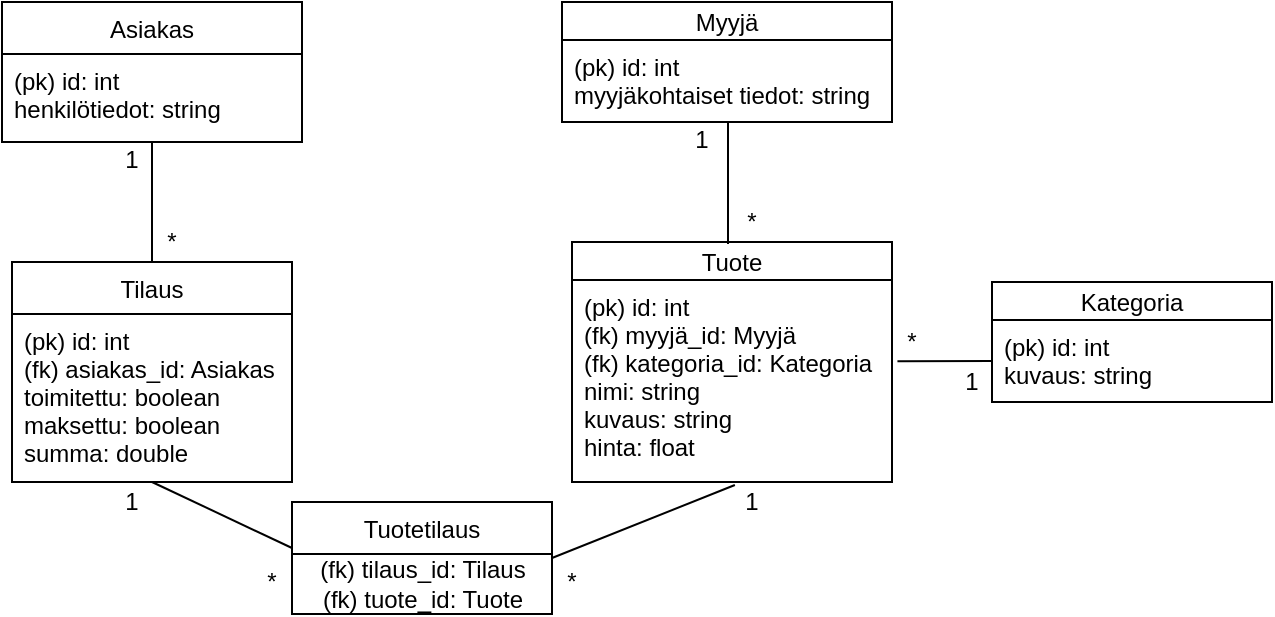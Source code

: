 <mxfile version="12.5.6" type="device"><diagram id="GuDCfkKAsSSbWps7Ohpe" name="Page-1"><mxGraphModel dx="766" dy="586" grid="1" gridSize="10" guides="1" tooltips="1" connect="1" arrows="1" fold="1" page="1" pageScale="1" pageWidth="827" pageHeight="1169" math="0" shadow="0"><root><mxCell id="0"/><mxCell id="1" parent="0"/><mxCell id="Y79-v3gFvCSqDxaRGd06-1" value="Asiakas" style="swimlane;fontStyle=0;childLayout=stackLayout;horizontal=1;startSize=26;fillColor=none;horizontalStack=0;resizeParent=1;resizeParentMax=0;resizeLast=0;collapsible=1;marginBottom=0;" parent="1" vertex="1"><mxGeometry x="75" y="140" width="150" height="70" as="geometry"/></mxCell><mxCell id="Y79-v3gFvCSqDxaRGd06-2" value="(pk) id: int&#xA;henkilötiedot: string" style="text;strokeColor=none;fillColor=none;align=left;verticalAlign=top;spacingLeft=4;spacingRight=4;overflow=hidden;rotatable=0;points=[[0,0.5],[1,0.5]];portConstraint=eastwest;" parent="Y79-v3gFvCSqDxaRGd06-1" vertex="1"><mxGeometry y="26" width="150" height="44" as="geometry"/></mxCell><mxCell id="Y79-v3gFvCSqDxaRGd06-5" value="Myyjä" style="swimlane;fontStyle=0;childLayout=stackLayout;horizontal=1;startSize=19;fillColor=none;horizontalStack=0;resizeParent=1;resizeParentMax=0;resizeLast=0;collapsible=1;marginBottom=0;" parent="1" vertex="1"><mxGeometry x="355" y="140" width="165" height="60" as="geometry"/></mxCell><mxCell id="Y79-v3gFvCSqDxaRGd06-6" value="(pk) id: int&#xA;myyjäkohtaiset tiedot: string&#xA;" style="text;strokeColor=none;fillColor=none;align=left;verticalAlign=top;spacingLeft=4;spacingRight=4;overflow=hidden;rotatable=0;points=[[0,0.5],[1,0.5]];portConstraint=eastwest;" parent="Y79-v3gFvCSqDxaRGd06-5" vertex="1"><mxGeometry y="19" width="165" height="41" as="geometry"/></mxCell><mxCell id="Y79-v3gFvCSqDxaRGd06-7" value="Tuote" style="swimlane;fontStyle=0;childLayout=stackLayout;horizontal=1;startSize=19;fillColor=none;horizontalStack=0;resizeParent=1;resizeParentMax=0;resizeLast=0;collapsible=1;marginBottom=0;" parent="1" vertex="1"><mxGeometry x="360" y="260" width="160" height="120" as="geometry"/></mxCell><mxCell id="Y79-v3gFvCSqDxaRGd06-8" value="(pk) id: int&#xA;(fk) myyjä_id: Myyjä&#xA;(fk) kategoria_id: Kategoria&#xA;nimi: string&#xA;kuvaus: string&#xA;hinta: float&#xA;&#xA;" style="text;strokeColor=none;fillColor=none;align=left;verticalAlign=top;spacingLeft=4;spacingRight=4;overflow=hidden;rotatable=0;points=[[0,0.5],[1,0.5]];portConstraint=eastwest;" parent="Y79-v3gFvCSqDxaRGd06-7" vertex="1"><mxGeometry y="19" width="160" height="101" as="geometry"/></mxCell><mxCell id="Y79-v3gFvCSqDxaRGd06-10" value="Tilaus" style="swimlane;fontStyle=0;childLayout=stackLayout;horizontal=1;startSize=26;fillColor=none;horizontalStack=0;resizeParent=1;resizeParentMax=0;resizeLast=0;collapsible=1;marginBottom=0;" parent="1" vertex="1"><mxGeometry x="80" y="270" width="140" height="110" as="geometry"/></mxCell><mxCell id="Y79-v3gFvCSqDxaRGd06-11" value="(pk) id: int&#xA;(fk) asiakas_id: Asiakas&#xA;toimitettu: boolean &#xA;maksettu: boolean&#xA;summa: double&#xA;" style="text;strokeColor=none;fillColor=none;align=left;verticalAlign=top;spacingLeft=4;spacingRight=4;overflow=hidden;rotatable=0;points=[[0,0.5],[1,0.5]];portConstraint=eastwest;" parent="Y79-v3gFvCSqDxaRGd06-10" vertex="1"><mxGeometry y="26" width="140" height="84" as="geometry"/></mxCell><mxCell id="Y79-v3gFvCSqDxaRGd06-12" value="Tuotetilaus" style="swimlane;fontStyle=0;childLayout=stackLayout;horizontal=1;startSize=26;fillColor=none;horizontalStack=0;resizeParent=1;resizeParentMax=0;resizeLast=0;collapsible=1;marginBottom=0;" parent="1" vertex="1"><mxGeometry x="220" y="390" width="130" height="56" as="geometry"/></mxCell><mxCell id="Y79-v3gFvCSqDxaRGd06-43" value="&lt;div&gt;(fk) tilaus_id: Tilaus&lt;/div&gt;&lt;div&gt;(fk) tuote_id: Tuote&lt;br&gt;&lt;/div&gt;" style="text;html=1;align=center;verticalAlign=middle;resizable=0;points=[];autosize=1;" parent="Y79-v3gFvCSqDxaRGd06-12" vertex="1"><mxGeometry y="26" width="130" height="30" as="geometry"/></mxCell><mxCell id="Y79-v3gFvCSqDxaRGd06-15" value="" style="endArrow=none;html=1;" parent="1" edge="1"><mxGeometry width="50" height="50" relative="1" as="geometry"><mxPoint x="220" y="413" as="sourcePoint"/><mxPoint x="150" y="380" as="targetPoint"/></mxGeometry></mxCell><mxCell id="Y79-v3gFvCSqDxaRGd06-16" value="" style="endArrow=none;html=1;exitX=1;exitY=0.5;exitDx=0;exitDy=0;entryX=0.509;entryY=1.015;entryDx=0;entryDy=0;entryPerimeter=0;" parent="1" source="Y79-v3gFvCSqDxaRGd06-12" target="Y79-v3gFvCSqDxaRGd06-8" edge="1"><mxGeometry width="50" height="50" relative="1" as="geometry"><mxPoint x="227" y="423.01" as="sourcePoint"/><mxPoint x="430" y="339" as="targetPoint"/></mxGeometry></mxCell><mxCell id="Y79-v3gFvCSqDxaRGd06-17" value="" style="endArrow=none;html=1;exitX=0.5;exitY=0;exitDx=0;exitDy=0;" parent="1" source="Y79-v3gFvCSqDxaRGd06-10" target="Y79-v3gFvCSqDxaRGd06-2" edge="1"><mxGeometry width="50" height="50" relative="1" as="geometry"><mxPoint x="230" y="423" as="sourcePoint"/><mxPoint x="130" y="210" as="targetPoint"/></mxGeometry></mxCell><mxCell id="Y79-v3gFvCSqDxaRGd06-18" value="*" style="text;html=1;strokeColor=none;fillColor=none;align=center;verticalAlign=middle;whiteSpace=wrap;rounded=0;" parent="1" vertex="1"><mxGeometry x="140" y="250" width="40" height="20" as="geometry"/></mxCell><mxCell id="Y79-v3gFvCSqDxaRGd06-20" value="1" style="text;html=1;strokeColor=none;fillColor=none;align=center;verticalAlign=middle;whiteSpace=wrap;rounded=0;" parent="1" vertex="1"><mxGeometry x="125" y="210" width="30" height="18" as="geometry"/></mxCell><mxCell id="Y79-v3gFvCSqDxaRGd06-28" value="*" style="text;html=1;strokeColor=none;fillColor=none;align=center;verticalAlign=middle;whiteSpace=wrap;rounded=0;" parent="1" vertex="1"><mxGeometry x="350" y="420" width="20" height="20" as="geometry"/></mxCell><mxCell id="Y79-v3gFvCSqDxaRGd06-29" value="1" style="text;html=1;strokeColor=none;fillColor=none;align=center;verticalAlign=middle;whiteSpace=wrap;rounded=0;" parent="1" vertex="1"><mxGeometry x="440" y="380" width="20" height="20" as="geometry"/></mxCell><mxCell id="Y79-v3gFvCSqDxaRGd06-31" value="1" style="text;html=1;strokeColor=none;fillColor=none;align=center;verticalAlign=middle;whiteSpace=wrap;rounded=0;" parent="1" vertex="1"><mxGeometry x="130" y="380" width="20" height="20" as="geometry"/></mxCell><mxCell id="Y79-v3gFvCSqDxaRGd06-33" value="*" style="text;html=1;strokeColor=none;fillColor=none;align=center;verticalAlign=middle;whiteSpace=wrap;rounded=0;" parent="1" vertex="1"><mxGeometry x="200" y="420" width="20" height="20" as="geometry"/></mxCell><mxCell id="Y79-v3gFvCSqDxaRGd06-35" value="" style="endArrow=none;html=1;" parent="1" edge="1"><mxGeometry width="50" height="50" relative="1" as="geometry"><mxPoint x="438" y="261" as="sourcePoint"/><mxPoint x="438" y="200" as="targetPoint"/></mxGeometry></mxCell><mxCell id="Y79-v3gFvCSqDxaRGd06-36" value="1" style="text;html=1;strokeColor=none;fillColor=none;align=center;verticalAlign=middle;whiteSpace=wrap;rounded=0;" parent="1" vertex="1"><mxGeometry x="410" y="200" width="30" height="18" as="geometry"/></mxCell><mxCell id="Y79-v3gFvCSqDxaRGd06-39" value="*" style="text;html=1;strokeColor=none;fillColor=none;align=center;verticalAlign=middle;whiteSpace=wrap;rounded=0;" parent="1" vertex="1"><mxGeometry x="430" y="240" width="40" height="20" as="geometry"/></mxCell><mxCell id="Y79-v3gFvCSqDxaRGd06-44" value="Kategoria" style="swimlane;fontStyle=0;childLayout=stackLayout;horizontal=1;startSize=19;fillColor=none;horizontalStack=0;resizeParent=1;resizeParentMax=0;resizeLast=0;collapsible=1;marginBottom=0;" parent="1" vertex="1"><mxGeometry x="570" y="280" width="140" height="60" as="geometry"/></mxCell><mxCell id="Y79-v3gFvCSqDxaRGd06-45" value="(pk) id: int&#xA;kuvaus: string&#xA;&#xA;" style="text;strokeColor=none;fillColor=none;align=left;verticalAlign=top;spacingLeft=4;spacingRight=4;overflow=hidden;rotatable=0;points=[[0,0.5],[1,0.5]];portConstraint=eastwest;" parent="Y79-v3gFvCSqDxaRGd06-44" vertex="1"><mxGeometry y="19" width="140" height="41" as="geometry"/></mxCell><mxCell id="Y79-v3gFvCSqDxaRGd06-46" value="" style="endArrow=none;html=1;exitX=0;exitY=0.5;exitDx=0;exitDy=0;entryX=1.017;entryY=0.402;entryDx=0;entryDy=0;entryPerimeter=0;" parent="1" source="Y79-v3gFvCSqDxaRGd06-45" target="Y79-v3gFvCSqDxaRGd06-8" edge="1"><mxGeometry width="50" height="50" relative="1" as="geometry"><mxPoint x="360" y="428" as="sourcePoint"/><mxPoint x="437.9" y="361.224" as="targetPoint"/></mxGeometry></mxCell><mxCell id="Y79-v3gFvCSqDxaRGd06-47" value="1" style="text;html=1;strokeColor=none;fillColor=none;align=center;verticalAlign=middle;whiteSpace=wrap;rounded=0;" parent="1" vertex="1"><mxGeometry x="550" y="320" width="20" height="20" as="geometry"/></mxCell><mxCell id="Y79-v3gFvCSqDxaRGd06-49" value="*" style="text;html=1;strokeColor=none;fillColor=none;align=center;verticalAlign=middle;whiteSpace=wrap;rounded=0;" parent="1" vertex="1"><mxGeometry x="510" y="300" width="40" height="20" as="geometry"/></mxCell></root></mxGraphModel></diagram></mxfile>